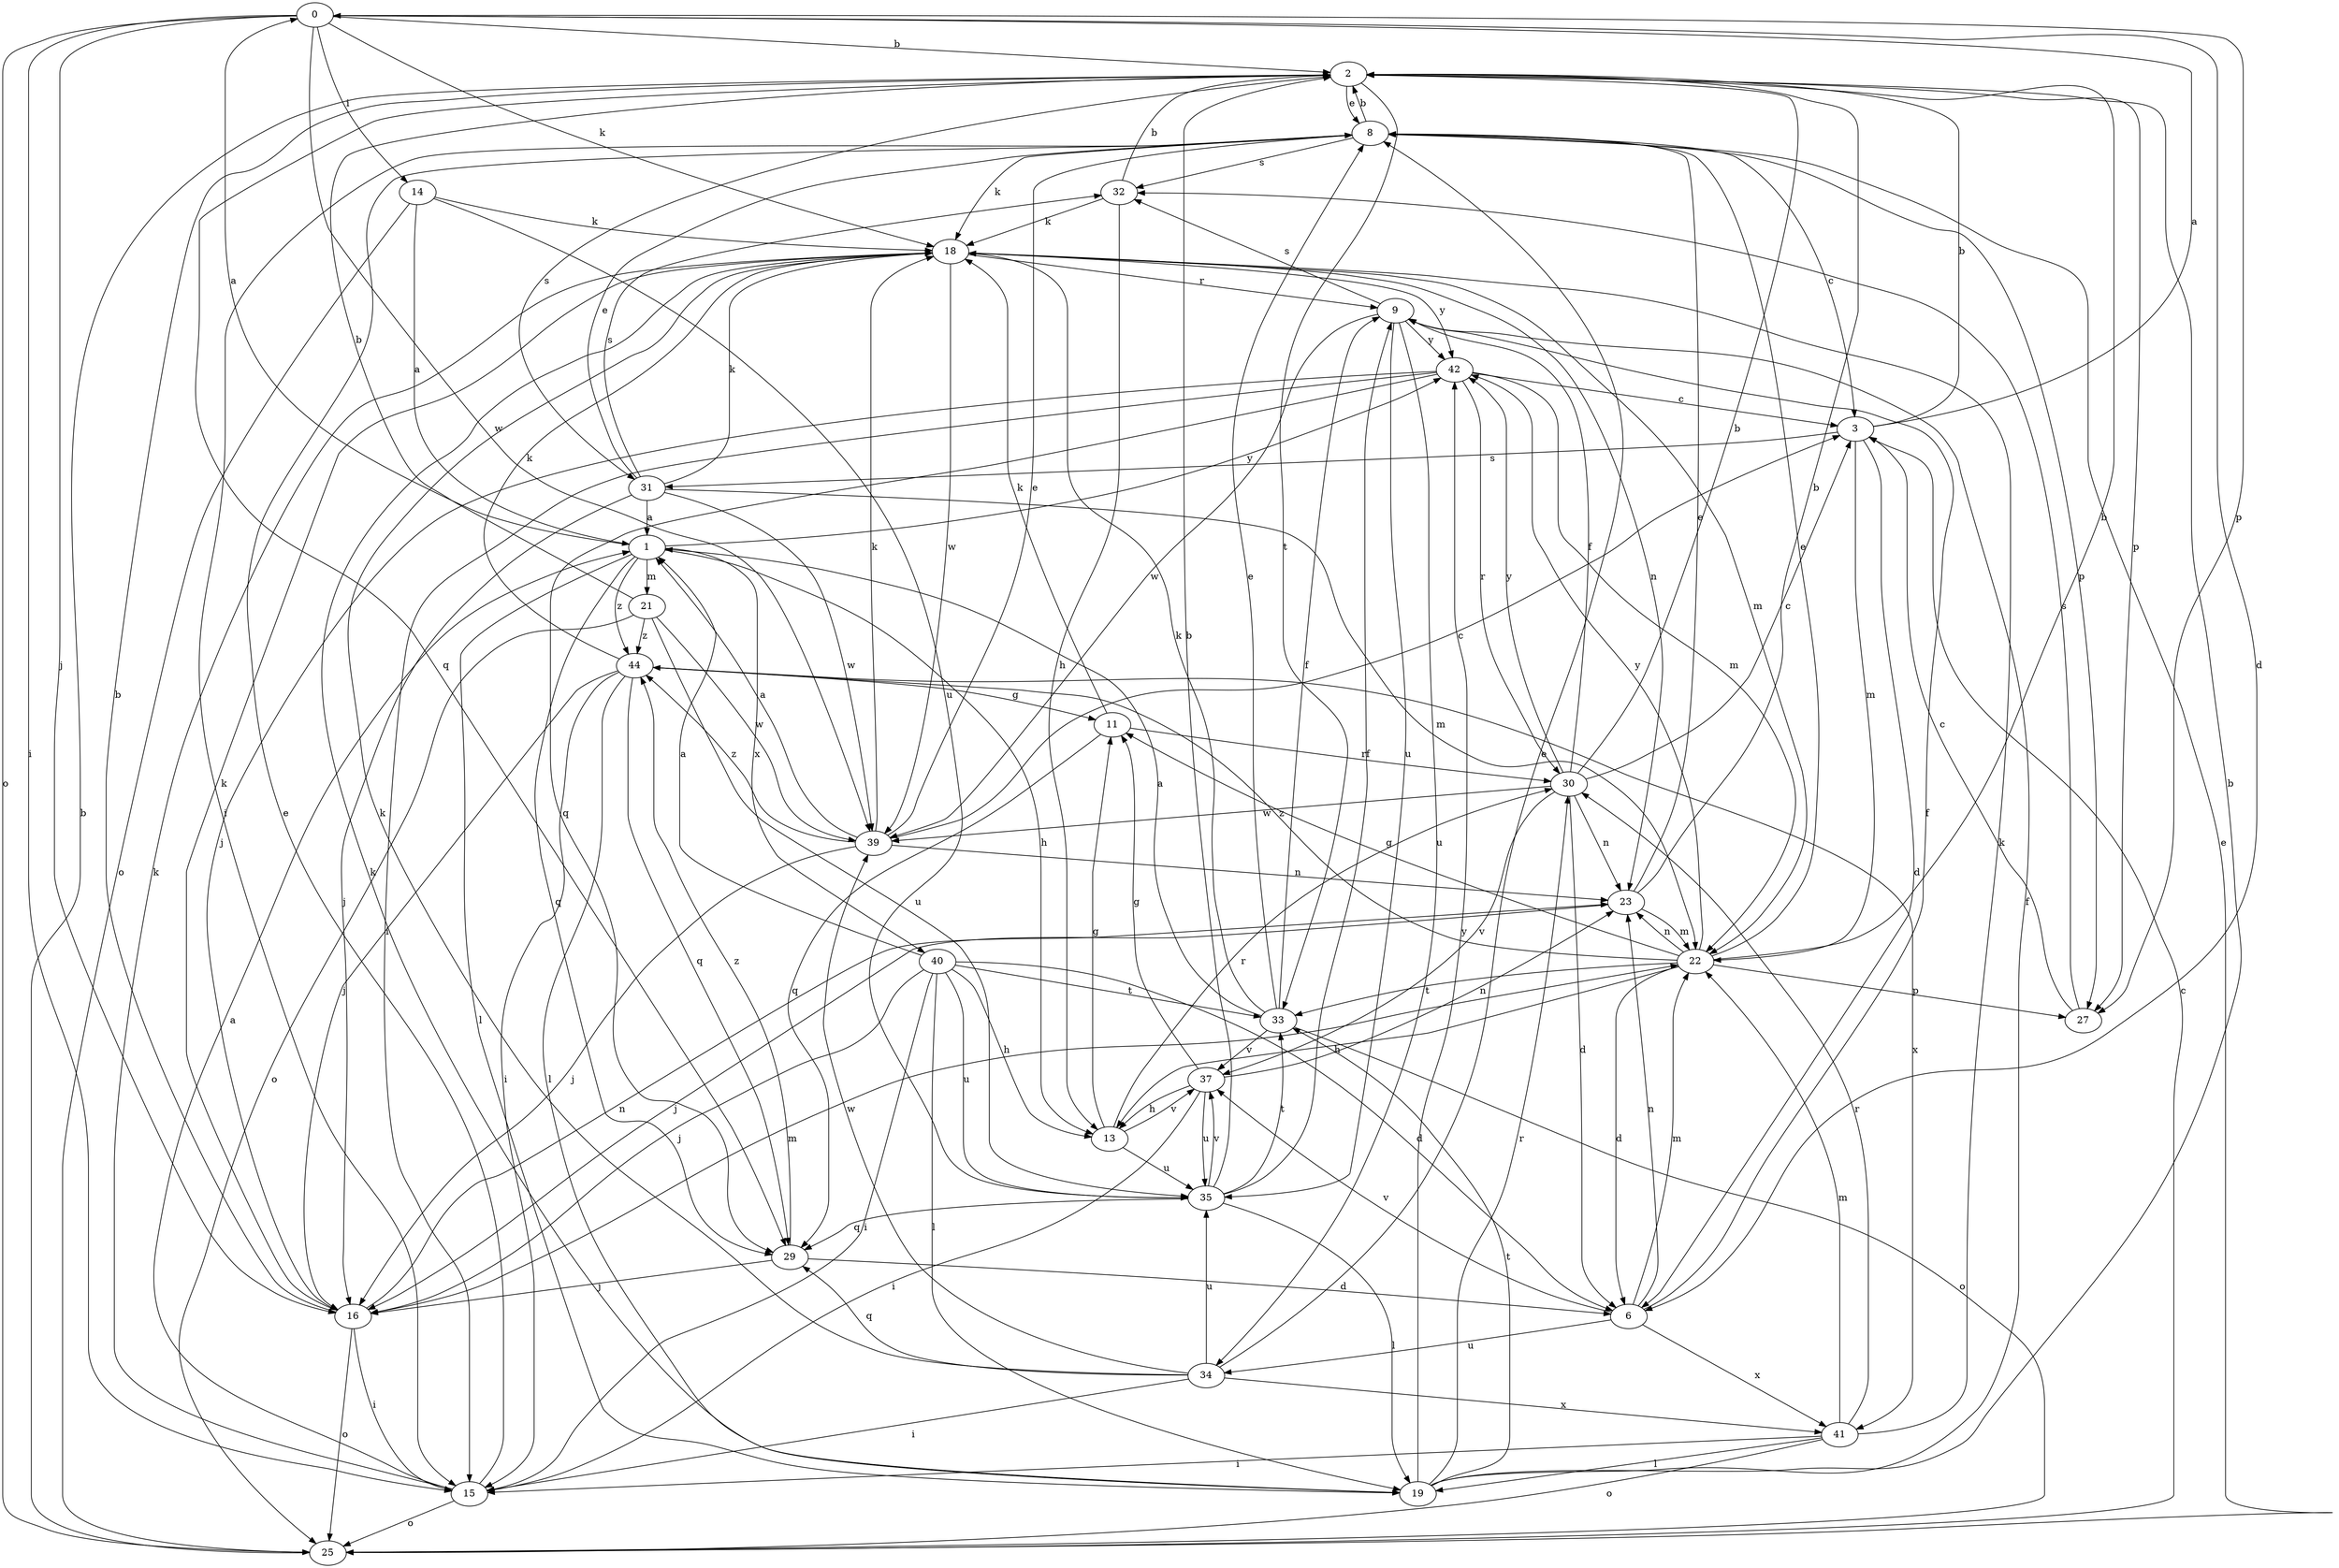 strict digraph  {
0;
1;
2;
3;
6;
8;
9;
11;
13;
14;
15;
16;
18;
19;
21;
22;
23;
25;
27;
29;
30;
31;
32;
33;
34;
35;
37;
39;
40;
41;
42;
44;
0 -> 2  [label=b];
0 -> 6  [label=d];
0 -> 14  [label=i];
0 -> 15  [label=i];
0 -> 16  [label=j];
0 -> 18  [label=k];
0 -> 25  [label=o];
0 -> 27  [label=p];
0 -> 39  [label=w];
1 -> 0  [label=a];
1 -> 13  [label=h];
1 -> 19  [label=l];
1 -> 21  [label=m];
1 -> 29  [label=q];
1 -> 40  [label=x];
1 -> 42  [label=y];
1 -> 44  [label=z];
2 -> 8  [label=e];
2 -> 27  [label=p];
2 -> 29  [label=q];
2 -> 31  [label=s];
2 -> 33  [label=t];
3 -> 0  [label=a];
3 -> 2  [label=b];
3 -> 6  [label=d];
3 -> 22  [label=m];
3 -> 31  [label=s];
6 -> 9  [label=f];
6 -> 22  [label=m];
6 -> 23  [label=n];
6 -> 34  [label=u];
6 -> 37  [label=v];
6 -> 41  [label=x];
8 -> 2  [label=b];
8 -> 3  [label=c];
8 -> 15  [label=i];
8 -> 18  [label=k];
8 -> 27  [label=p];
8 -> 32  [label=s];
9 -> 32  [label=s];
9 -> 34  [label=u];
9 -> 35  [label=u];
9 -> 39  [label=w];
9 -> 42  [label=y];
11 -> 18  [label=k];
11 -> 29  [label=q];
11 -> 30  [label=r];
13 -> 11  [label=g];
13 -> 30  [label=r];
13 -> 35  [label=u];
13 -> 37  [label=v];
14 -> 1  [label=a];
14 -> 18  [label=k];
14 -> 25  [label=o];
14 -> 35  [label=u];
15 -> 1  [label=a];
15 -> 8  [label=e];
15 -> 18  [label=k];
15 -> 25  [label=o];
16 -> 2  [label=b];
16 -> 15  [label=i];
16 -> 18  [label=k];
16 -> 22  [label=m];
16 -> 23  [label=n];
16 -> 25  [label=o];
18 -> 9  [label=r];
18 -> 22  [label=m];
18 -> 23  [label=n];
18 -> 39  [label=w];
18 -> 42  [label=y];
19 -> 2  [label=b];
19 -> 9  [label=f];
19 -> 18  [label=k];
19 -> 30  [label=r];
19 -> 33  [label=t];
19 -> 42  [label=y];
21 -> 2  [label=b];
21 -> 25  [label=o];
21 -> 35  [label=u];
21 -> 39  [label=w];
21 -> 44  [label=z];
22 -> 2  [label=b];
22 -> 6  [label=d];
22 -> 8  [label=e];
22 -> 11  [label=g];
22 -> 13  [label=h];
22 -> 23  [label=n];
22 -> 27  [label=p];
22 -> 33  [label=t];
22 -> 42  [label=y];
22 -> 44  [label=z];
23 -> 2  [label=b];
23 -> 8  [label=e];
23 -> 16  [label=j];
23 -> 22  [label=m];
25 -> 2  [label=b];
25 -> 3  [label=c];
25 -> 8  [label=e];
27 -> 3  [label=c];
27 -> 32  [label=s];
29 -> 6  [label=d];
29 -> 16  [label=j];
29 -> 44  [label=z];
30 -> 2  [label=b];
30 -> 3  [label=c];
30 -> 6  [label=d];
30 -> 9  [label=f];
30 -> 23  [label=n];
30 -> 37  [label=v];
30 -> 39  [label=w];
30 -> 42  [label=y];
31 -> 1  [label=a];
31 -> 8  [label=e];
31 -> 16  [label=j];
31 -> 18  [label=k];
31 -> 22  [label=m];
31 -> 32  [label=s];
31 -> 39  [label=w];
32 -> 2  [label=b];
32 -> 13  [label=h];
32 -> 18  [label=k];
33 -> 1  [label=a];
33 -> 8  [label=e];
33 -> 9  [label=f];
33 -> 18  [label=k];
33 -> 25  [label=o];
33 -> 37  [label=v];
34 -> 8  [label=e];
34 -> 15  [label=i];
34 -> 18  [label=k];
34 -> 29  [label=q];
34 -> 35  [label=u];
34 -> 39  [label=w];
34 -> 41  [label=x];
35 -> 2  [label=b];
35 -> 9  [label=f];
35 -> 19  [label=l];
35 -> 29  [label=q];
35 -> 33  [label=t];
35 -> 37  [label=v];
37 -> 11  [label=g];
37 -> 13  [label=h];
37 -> 15  [label=i];
37 -> 23  [label=n];
37 -> 35  [label=u];
39 -> 1  [label=a];
39 -> 3  [label=c];
39 -> 8  [label=e];
39 -> 16  [label=j];
39 -> 18  [label=k];
39 -> 23  [label=n];
39 -> 44  [label=z];
40 -> 1  [label=a];
40 -> 6  [label=d];
40 -> 13  [label=h];
40 -> 15  [label=i];
40 -> 16  [label=j];
40 -> 19  [label=l];
40 -> 33  [label=t];
40 -> 35  [label=u];
41 -> 15  [label=i];
41 -> 18  [label=k];
41 -> 19  [label=l];
41 -> 22  [label=m];
41 -> 25  [label=o];
41 -> 30  [label=r];
42 -> 3  [label=c];
42 -> 15  [label=i];
42 -> 16  [label=j];
42 -> 22  [label=m];
42 -> 29  [label=q];
42 -> 30  [label=r];
44 -> 11  [label=g];
44 -> 15  [label=i];
44 -> 16  [label=j];
44 -> 18  [label=k];
44 -> 19  [label=l];
44 -> 29  [label=q];
44 -> 41  [label=x];
}
